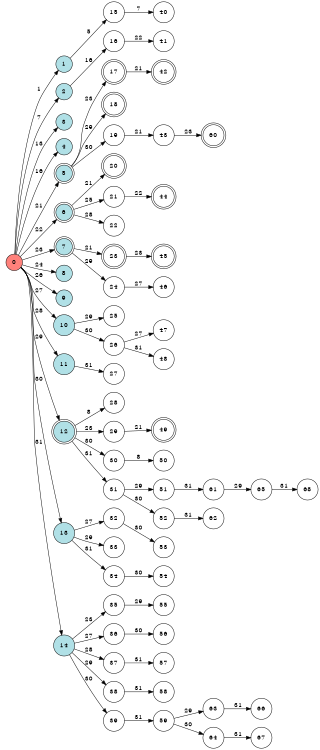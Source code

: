 digraph APTA {
__start0 [label="" shape="none"];

rankdir=LR;
size="8,5";

s0 [style="filled", color="black", fillcolor="#ff817b" shape="circle", label="0"];
s1 [style="filled", color="black", fillcolor="powderblue" shape="circle", label="1"];
s2 [style="filled", color="black", fillcolor="powderblue" shape="circle", label="2"];
s3 [style="filled", color="black", fillcolor="powderblue" shape="circle", label="3"];
s4 [style="filled", color="black", fillcolor="powderblue" shape="circle", label="4"];
s5 [style="rounded,filled", color="black", fillcolor="powderblue" shape="doublecircle", label="5"];
s6 [style="rounded,filled", color="black", fillcolor="powderblue" shape="doublecircle", label="6"];
s7 [style="rounded,filled", color="black", fillcolor="powderblue" shape="doublecircle", label="7"];
s8 [style="filled", color="black", fillcolor="powderblue" shape="circle", label="8"];
s9 [style="filled", color="black", fillcolor="powderblue" shape="circle", label="9"];
s10 [style="filled", color="black", fillcolor="powderblue" shape="circle", label="10"];
s11 [style="filled", color="black", fillcolor="powderblue" shape="circle", label="11"];
s12 [style="rounded,filled", color="black", fillcolor="powderblue" shape="doublecircle", label="12"];
s13 [style="filled", color="black", fillcolor="powderblue" shape="circle", label="13"];
s14 [style="filled", color="black", fillcolor="powderblue" shape="circle", label="14"];
s15 [style="filled", color="black", fillcolor="white" shape="circle", label="15"];
s16 [style="filled", color="black", fillcolor="white" shape="circle", label="16"];
s17 [style="rounded,filled", color="black", fillcolor="white" shape="doublecircle", label="17"];
s18 [style="rounded,filled", color="black", fillcolor="white" shape="doublecircle", label="18"];
s19 [style="filled", color="black", fillcolor="white" shape="circle", label="19"];
s20 [style="rounded,filled", color="black", fillcolor="white" shape="doublecircle", label="20"];
s21 [style="filled", color="black", fillcolor="white" shape="circle", label="21"];
s22 [style="filled", color="black", fillcolor="white" shape="circle", label="22"];
s23 [style="rounded,filled", color="black", fillcolor="white" shape="doublecircle", label="23"];
s24 [style="filled", color="black", fillcolor="white" shape="circle", label="24"];
s25 [style="filled", color="black", fillcolor="white" shape="circle", label="25"];
s26 [style="filled", color="black", fillcolor="white" shape="circle", label="26"];
s27 [style="filled", color="black", fillcolor="white" shape="circle", label="27"];
s28 [style="filled", color="black", fillcolor="white" shape="circle", label="28"];
s29 [style="filled", color="black", fillcolor="white" shape="circle", label="29"];
s30 [style="filled", color="black", fillcolor="white" shape="circle", label="30"];
s31 [style="filled", color="black", fillcolor="white" shape="circle", label="31"];
s32 [style="filled", color="black", fillcolor="white" shape="circle", label="32"];
s33 [style="filled", color="black", fillcolor="white" shape="circle", label="33"];
s34 [style="filled", color="black", fillcolor="white" shape="circle", label="34"];
s35 [style="filled", color="black", fillcolor="white" shape="circle", label="35"];
s36 [style="filled", color="black", fillcolor="white" shape="circle", label="36"];
s37 [style="filled", color="black", fillcolor="white" shape="circle", label="37"];
s38 [style="filled", color="black", fillcolor="white" shape="circle", label="38"];
s39 [style="filled", color="black", fillcolor="white" shape="circle", label="39"];
s40 [style="filled", color="black", fillcolor="white" shape="circle", label="40"];
s41 [style="filled", color="black", fillcolor="white" shape="circle", label="41"];
s42 [style="rounded,filled", color="black", fillcolor="white" shape="doublecircle", label="42"];
s43 [style="filled", color="black", fillcolor="white" shape="circle", label="43"];
s44 [style="rounded,filled", color="black", fillcolor="white" shape="doublecircle", label="44"];
s45 [style="rounded,filled", color="black", fillcolor="white" shape="doublecircle", label="45"];
s46 [style="filled", color="black", fillcolor="white" shape="circle", label="46"];
s47 [style="filled", color="black", fillcolor="white" shape="circle", label="47"];
s48 [style="filled", color="black", fillcolor="white" shape="circle", label="48"];
s49 [style="rounded,filled", color="black", fillcolor="white" shape="doublecircle", label="49"];
s50 [style="filled", color="black", fillcolor="white" shape="circle", label="50"];
s51 [style="filled", color="black", fillcolor="white" shape="circle", label="51"];
s52 [style="filled", color="black", fillcolor="white" shape="circle", label="52"];
s53 [style="filled", color="black", fillcolor="white" shape="circle", label="53"];
s54 [style="filled", color="black", fillcolor="white" shape="circle", label="54"];
s55 [style="filled", color="black", fillcolor="white" shape="circle", label="55"];
s56 [style="filled", color="black", fillcolor="white" shape="circle", label="56"];
s57 [style="filled", color="black", fillcolor="white" shape="circle", label="57"];
s58 [style="filled", color="black", fillcolor="white" shape="circle", label="58"];
s59 [style="filled", color="black", fillcolor="white" shape="circle", label="59"];
s60 [style="rounded,filled", color="black", fillcolor="white" shape="doublecircle", label="60"];
s61 [style="filled", color="black", fillcolor="white" shape="circle", label="61"];
s62 [style="filled", color="black", fillcolor="white" shape="circle", label="62"];
s63 [style="filled", color="black", fillcolor="white" shape="circle", label="63"];
s64 [style="filled", color="black", fillcolor="white" shape="circle", label="64"];
s65 [style="filled", color="black", fillcolor="white" shape="circle", label="65"];
s66 [style="filled", color="black", fillcolor="white" shape="circle", label="66"];
s67 [style="filled", color="black", fillcolor="white" shape="circle", label="67"];
s68 [style="filled", color="black", fillcolor="white" shape="circle", label="68"];
s0 -> s1 [label="1"];
s0 -> s2 [label="7"];
s0 -> s3 [label="13"];
s0 -> s4 [label="16"];
s0 -> s5 [label="21"];
s0 -> s6 [label="22"];
s0 -> s7 [label="23"];
s0 -> s8 [label="24"];
s0 -> s9 [label="26"];
s0 -> s10 [label="27"];
s0 -> s11 [label="28"];
s0 -> s12 [label="29"];
s0 -> s13 [label="30"];
s0 -> s14 [label="31"];
s1 -> s15 [label="5"];
s2 -> s16 [label="16"];
s5 -> s17 [label="23"];
s5 -> s18 [label="29"];
s5 -> s19 [label="30"];
s6 -> s20 [label="21"];
s6 -> s21 [label="25"];
s6 -> s22 [label="28"];
s7 -> s23 [label="21"];
s7 -> s24 [label="29"];
s10 -> s25 [label="29"];
s10 -> s26 [label="30"];
s11 -> s27 [label="31"];
s12 -> s28 [label="8"];
s12 -> s29 [label="23"];
s12 -> s30 [label="30"];
s12 -> s31 [label="31"];
s13 -> s32 [label="27"];
s13 -> s33 [label="29"];
s13 -> s34 [label="31"];
s14 -> s35 [label="23"];
s14 -> s36 [label="27"];
s14 -> s37 [label="28"];
s14 -> s38 [label="29"];
s14 -> s39 [label="30"];
s15 -> s40 [label="7"];
s16 -> s41 [label="22"];
s17 -> s42 [label="21"];
s19 -> s43 [label="21"];
s21 -> s44 [label="22"];
s23 -> s45 [label="23"];
s24 -> s46 [label="27"];
s26 -> s47 [label="27"];
s26 -> s48 [label="31"];
s29 -> s49 [label="21"];
s30 -> s50 [label="8"];
s31 -> s51 [label="29"];
s31 -> s52 [label="30"];
s32 -> s53 [label="30"];
s34 -> s54 [label="30"];
s35 -> s55 [label="29"];
s36 -> s56 [label="30"];
s37 -> s57 [label="31"];
s38 -> s58 [label="31"];
s39 -> s59 [label="31"];
s43 -> s60 [label="23"];
s51 -> s61 [label="31"];
s52 -> s62 [label="31"];
s59 -> s63 [label="29"];
s59 -> s64 [label="30"];
s61 -> s65 [label="29"];
s63 -> s66 [label="31"];
s64 -> s67 [label="31"];
s65 -> s68 [label="31"];

}